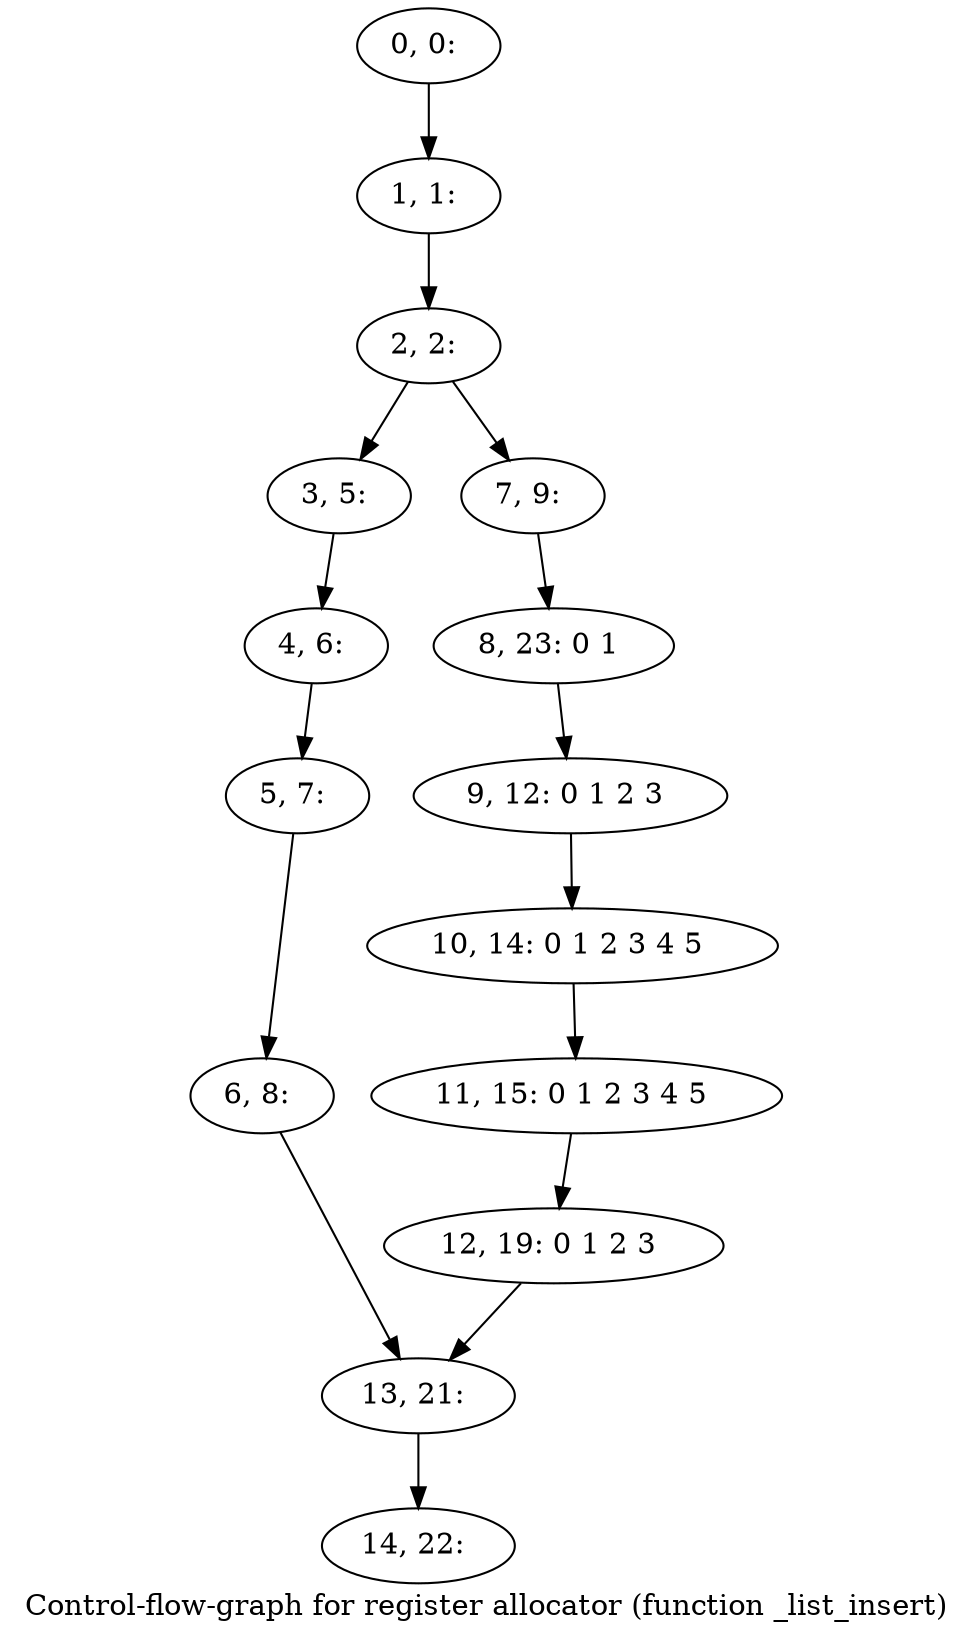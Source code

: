 digraph G {
graph [label="Control-flow-graph for register allocator (function _list_insert)"]
0[label="0, 0: "];
1[label="1, 1: "];
2[label="2, 2: "];
3[label="3, 5: "];
4[label="4, 6: "];
5[label="5, 7: "];
6[label="6, 8: "];
7[label="7, 9: "];
8[label="8, 23: 0 1 "];
9[label="9, 12: 0 1 2 3 "];
10[label="10, 14: 0 1 2 3 4 5 "];
11[label="11, 15: 0 1 2 3 4 5 "];
12[label="12, 19: 0 1 2 3 "];
13[label="13, 21: "];
14[label="14, 22: "];
0->1 ;
1->2 ;
2->3 ;
2->7 ;
3->4 ;
4->5 ;
5->6 ;
6->13 ;
7->8 ;
8->9 ;
9->10 ;
10->11 ;
11->12 ;
12->13 ;
13->14 ;
}
